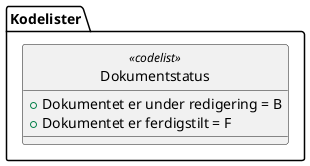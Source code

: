 @startuml
skinparam nodesep 100
hide circle
class Kodelister.Dokumentstatus <<codelist>> {
  +Dokumentet er under redigering = B
  +Dokumentet er ferdigstilt = F
}
@enduml
